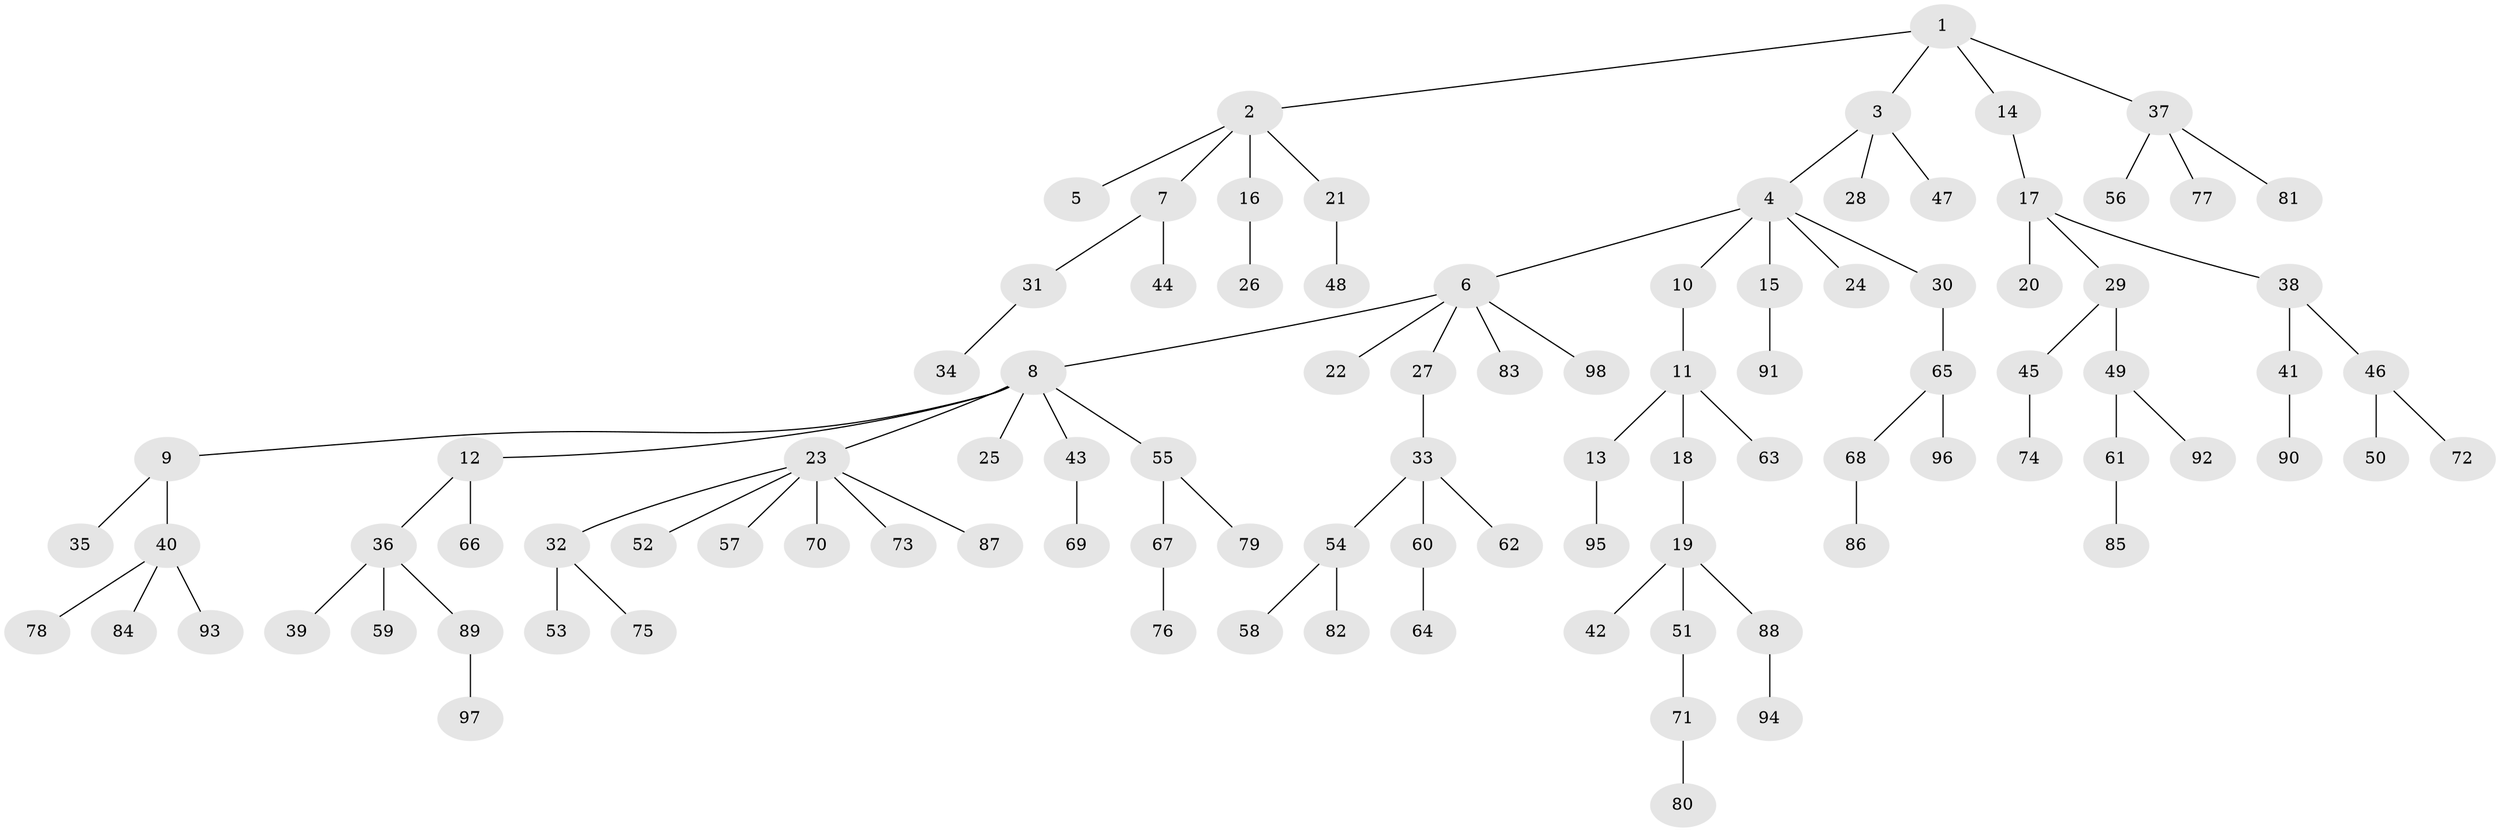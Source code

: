 // coarse degree distribution, {4: 0.07246376811594203, 8: 0.014492753623188406, 5: 0.028985507246376812, 3: 0.11594202898550725, 12: 0.014492753623188406, 2: 0.14492753623188406, 1: 0.6086956521739131}
// Generated by graph-tools (version 1.1) at 2025/52/02/27/25 19:52:12]
// undirected, 98 vertices, 97 edges
graph export_dot {
graph [start="1"]
  node [color=gray90,style=filled];
  1;
  2;
  3;
  4;
  5;
  6;
  7;
  8;
  9;
  10;
  11;
  12;
  13;
  14;
  15;
  16;
  17;
  18;
  19;
  20;
  21;
  22;
  23;
  24;
  25;
  26;
  27;
  28;
  29;
  30;
  31;
  32;
  33;
  34;
  35;
  36;
  37;
  38;
  39;
  40;
  41;
  42;
  43;
  44;
  45;
  46;
  47;
  48;
  49;
  50;
  51;
  52;
  53;
  54;
  55;
  56;
  57;
  58;
  59;
  60;
  61;
  62;
  63;
  64;
  65;
  66;
  67;
  68;
  69;
  70;
  71;
  72;
  73;
  74;
  75;
  76;
  77;
  78;
  79;
  80;
  81;
  82;
  83;
  84;
  85;
  86;
  87;
  88;
  89;
  90;
  91;
  92;
  93;
  94;
  95;
  96;
  97;
  98;
  1 -- 2;
  1 -- 3;
  1 -- 14;
  1 -- 37;
  2 -- 5;
  2 -- 7;
  2 -- 16;
  2 -- 21;
  3 -- 4;
  3 -- 28;
  3 -- 47;
  4 -- 6;
  4 -- 10;
  4 -- 15;
  4 -- 24;
  4 -- 30;
  6 -- 8;
  6 -- 22;
  6 -- 27;
  6 -- 83;
  6 -- 98;
  7 -- 31;
  7 -- 44;
  8 -- 9;
  8 -- 12;
  8 -- 23;
  8 -- 25;
  8 -- 43;
  8 -- 55;
  9 -- 35;
  9 -- 40;
  10 -- 11;
  11 -- 13;
  11 -- 18;
  11 -- 63;
  12 -- 36;
  12 -- 66;
  13 -- 95;
  14 -- 17;
  15 -- 91;
  16 -- 26;
  17 -- 20;
  17 -- 29;
  17 -- 38;
  18 -- 19;
  19 -- 42;
  19 -- 51;
  19 -- 88;
  21 -- 48;
  23 -- 32;
  23 -- 52;
  23 -- 57;
  23 -- 70;
  23 -- 73;
  23 -- 87;
  27 -- 33;
  29 -- 45;
  29 -- 49;
  30 -- 65;
  31 -- 34;
  32 -- 53;
  32 -- 75;
  33 -- 54;
  33 -- 60;
  33 -- 62;
  36 -- 39;
  36 -- 59;
  36 -- 89;
  37 -- 56;
  37 -- 77;
  37 -- 81;
  38 -- 41;
  38 -- 46;
  40 -- 78;
  40 -- 84;
  40 -- 93;
  41 -- 90;
  43 -- 69;
  45 -- 74;
  46 -- 50;
  46 -- 72;
  49 -- 61;
  49 -- 92;
  51 -- 71;
  54 -- 58;
  54 -- 82;
  55 -- 67;
  55 -- 79;
  60 -- 64;
  61 -- 85;
  65 -- 68;
  65 -- 96;
  67 -- 76;
  68 -- 86;
  71 -- 80;
  88 -- 94;
  89 -- 97;
}
